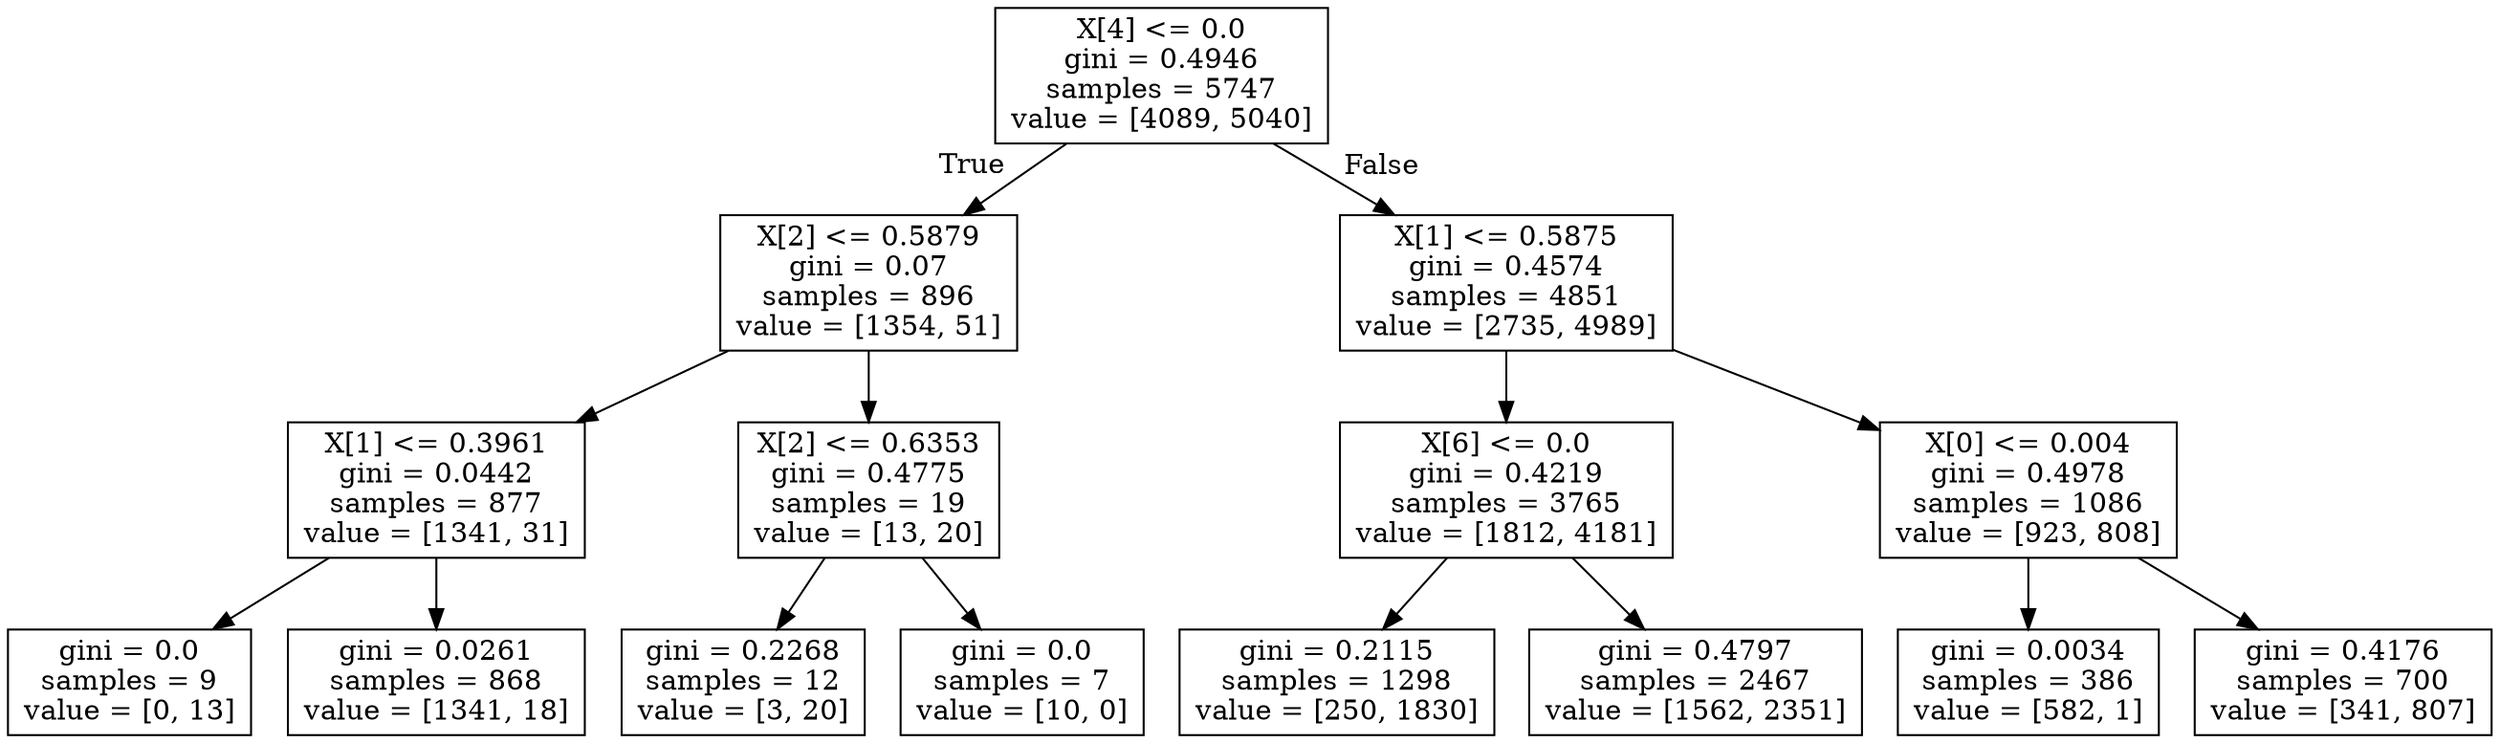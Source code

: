 digraph Tree {
node [shape=box] ;
0 [label="X[4] <= 0.0\ngini = 0.4946\nsamples = 5747\nvalue = [4089, 5040]"] ;
1 [label="X[2] <= 0.5879\ngini = 0.07\nsamples = 896\nvalue = [1354, 51]"] ;
0 -> 1 [labeldistance=2.5, labelangle=45, headlabel="True"] ;
2 [label="X[1] <= 0.3961\ngini = 0.0442\nsamples = 877\nvalue = [1341, 31]"] ;
1 -> 2 ;
3 [label="gini = 0.0\nsamples = 9\nvalue = [0, 13]"] ;
2 -> 3 ;
4 [label="gini = 0.0261\nsamples = 868\nvalue = [1341, 18]"] ;
2 -> 4 ;
5 [label="X[2] <= 0.6353\ngini = 0.4775\nsamples = 19\nvalue = [13, 20]"] ;
1 -> 5 ;
6 [label="gini = 0.2268\nsamples = 12\nvalue = [3, 20]"] ;
5 -> 6 ;
7 [label="gini = 0.0\nsamples = 7\nvalue = [10, 0]"] ;
5 -> 7 ;
8 [label="X[1] <= 0.5875\ngini = 0.4574\nsamples = 4851\nvalue = [2735, 4989]"] ;
0 -> 8 [labeldistance=2.5, labelangle=-45, headlabel="False"] ;
9 [label="X[6] <= 0.0\ngini = 0.4219\nsamples = 3765\nvalue = [1812, 4181]"] ;
8 -> 9 ;
10 [label="gini = 0.2115\nsamples = 1298\nvalue = [250, 1830]"] ;
9 -> 10 ;
11 [label="gini = 0.4797\nsamples = 2467\nvalue = [1562, 2351]"] ;
9 -> 11 ;
12 [label="X[0] <= 0.004\ngini = 0.4978\nsamples = 1086\nvalue = [923, 808]"] ;
8 -> 12 ;
13 [label="gini = 0.0034\nsamples = 386\nvalue = [582, 1]"] ;
12 -> 13 ;
14 [label="gini = 0.4176\nsamples = 700\nvalue = [341, 807]"] ;
12 -> 14 ;
}